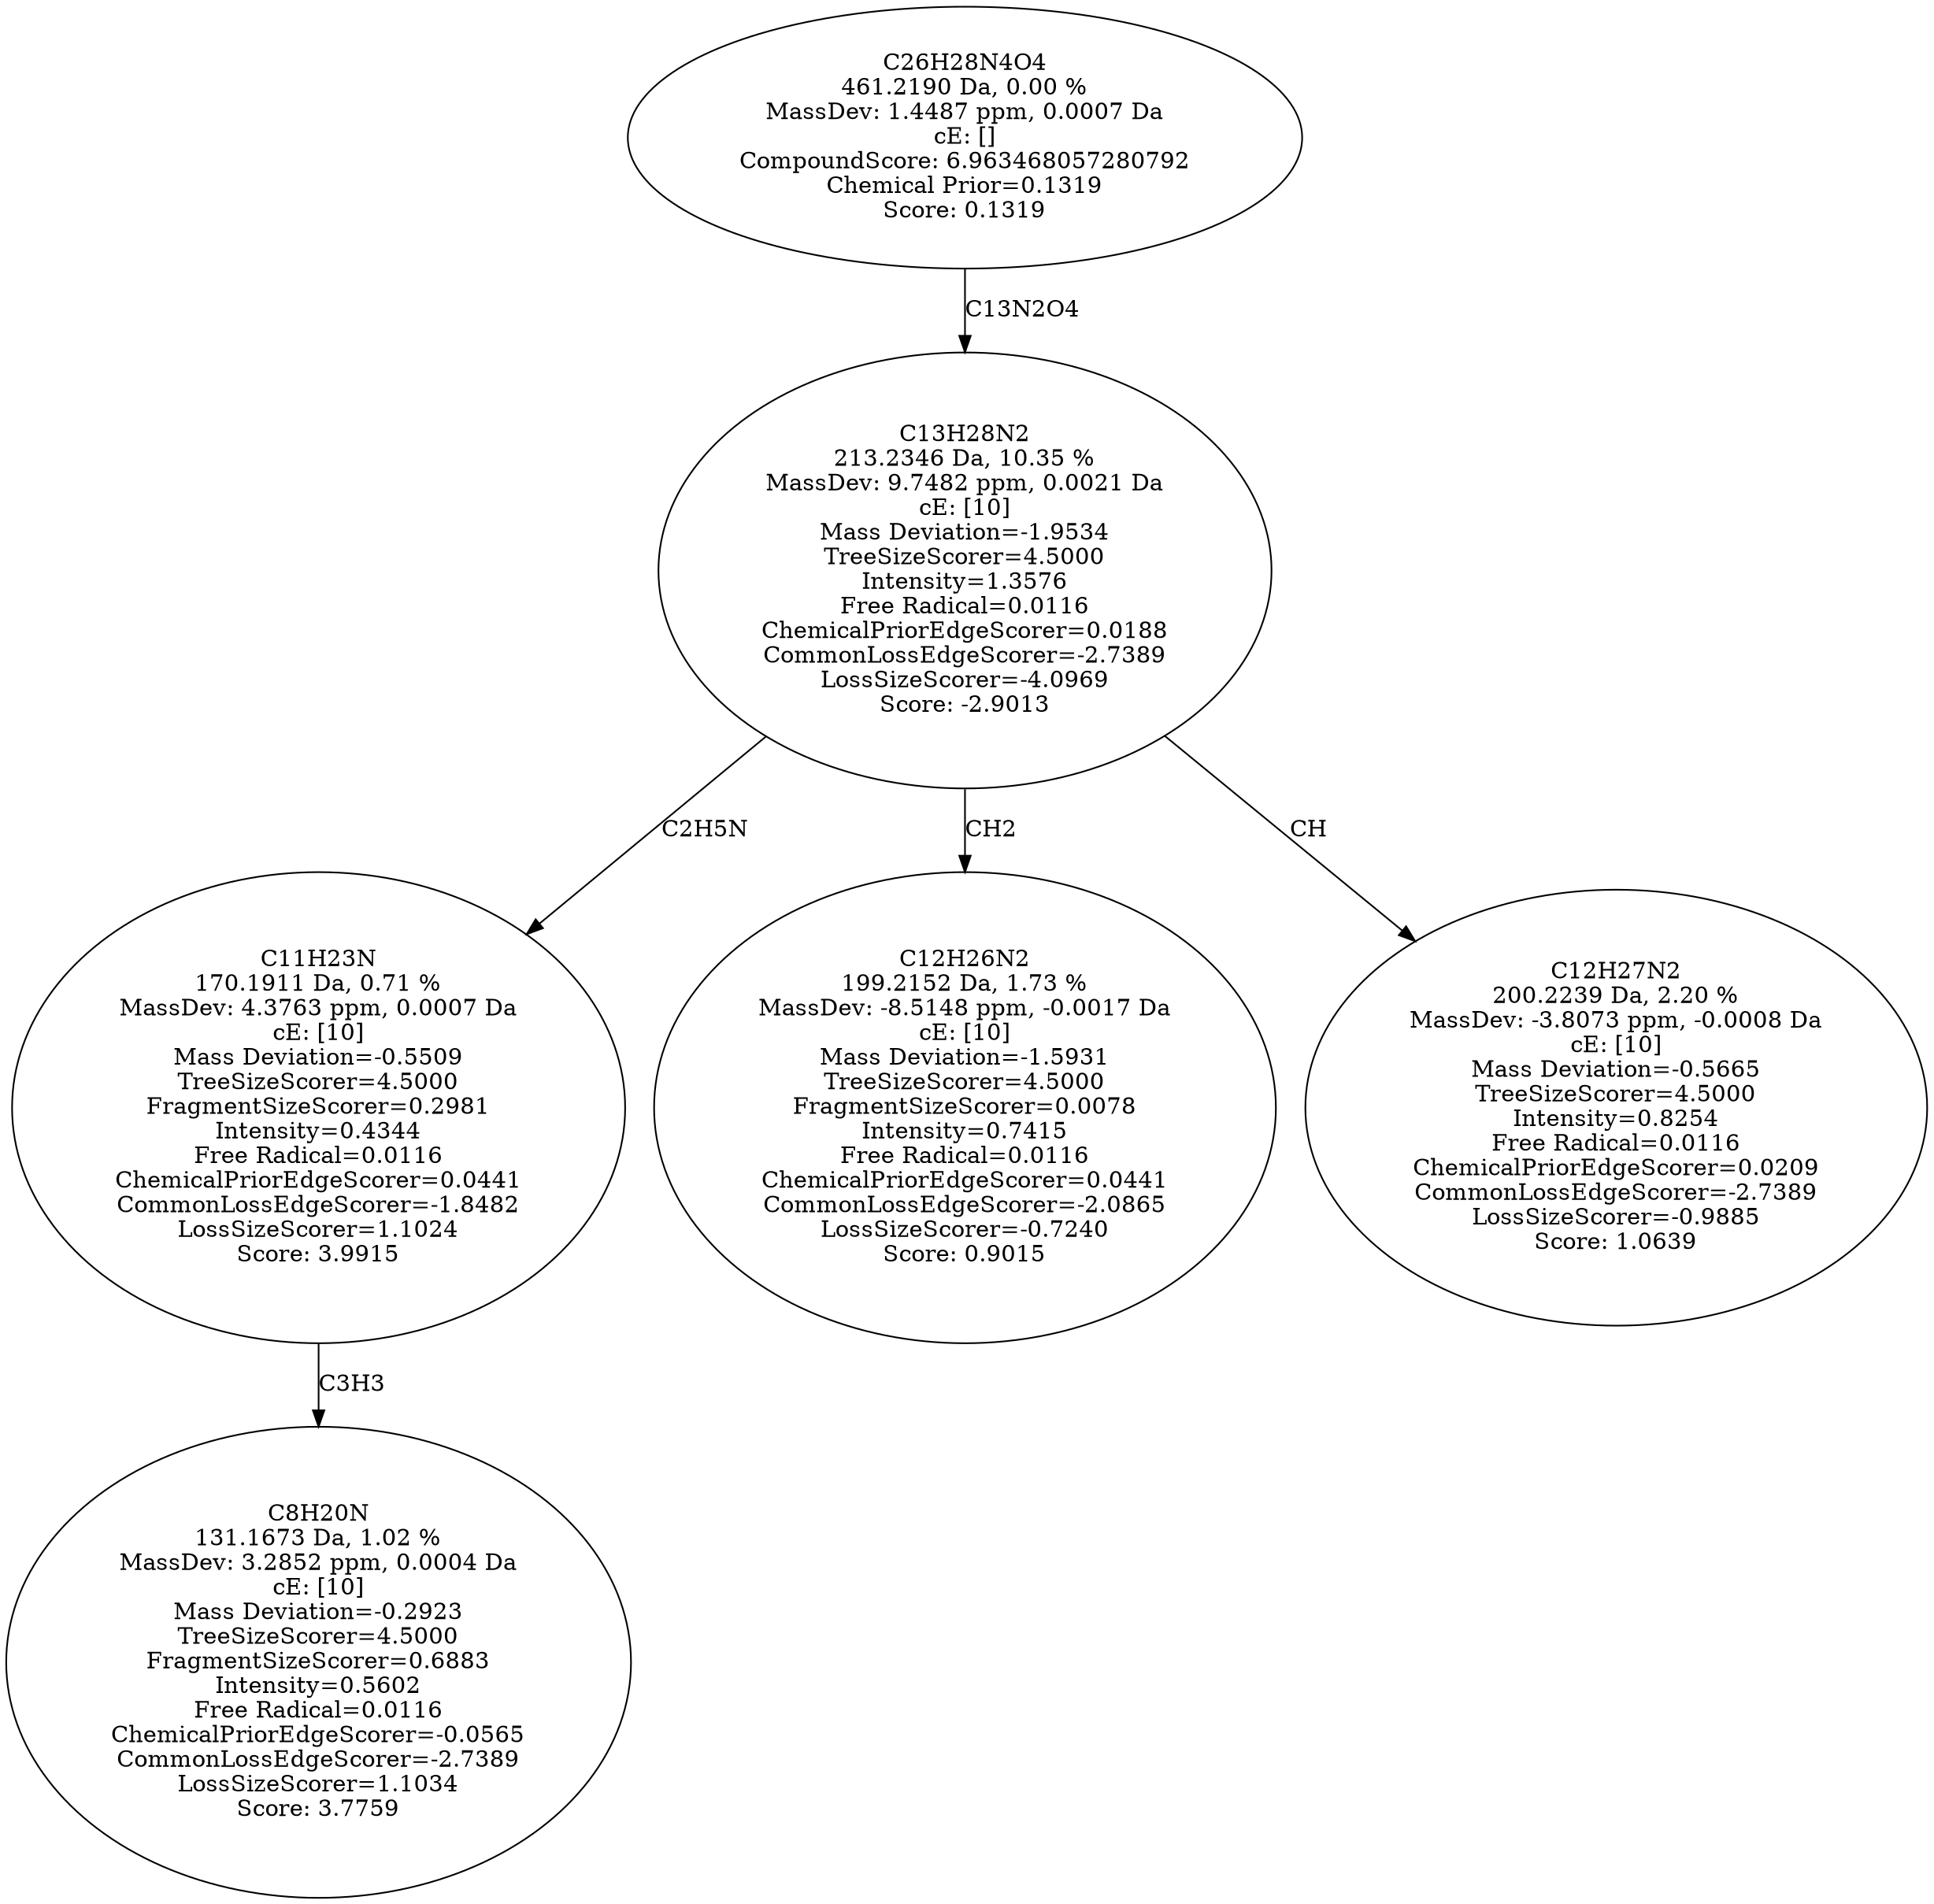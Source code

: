 strict digraph {
v1 [label="C8H20N\n131.1673 Da, 1.02 %\nMassDev: 3.2852 ppm, 0.0004 Da\ncE: [10]\nMass Deviation=-0.2923\nTreeSizeScorer=4.5000\nFragmentSizeScorer=0.6883\nIntensity=0.5602\nFree Radical=0.0116\nChemicalPriorEdgeScorer=-0.0565\nCommonLossEdgeScorer=-2.7389\nLossSizeScorer=1.1034\nScore: 3.7759"];
v2 [label="C11H23N\n170.1911 Da, 0.71 %\nMassDev: 4.3763 ppm, 0.0007 Da\ncE: [10]\nMass Deviation=-0.5509\nTreeSizeScorer=4.5000\nFragmentSizeScorer=0.2981\nIntensity=0.4344\nFree Radical=0.0116\nChemicalPriorEdgeScorer=0.0441\nCommonLossEdgeScorer=-1.8482\nLossSizeScorer=1.1024\nScore: 3.9915"];
v3 [label="C12H26N2\n199.2152 Da, 1.73 %\nMassDev: -8.5148 ppm, -0.0017 Da\ncE: [10]\nMass Deviation=-1.5931\nTreeSizeScorer=4.5000\nFragmentSizeScorer=0.0078\nIntensity=0.7415\nFree Radical=0.0116\nChemicalPriorEdgeScorer=0.0441\nCommonLossEdgeScorer=-2.0865\nLossSizeScorer=-0.7240\nScore: 0.9015"];
v4 [label="C12H27N2\n200.2239 Da, 2.20 %\nMassDev: -3.8073 ppm, -0.0008 Da\ncE: [10]\nMass Deviation=-0.5665\nTreeSizeScorer=4.5000\nIntensity=0.8254\nFree Radical=0.0116\nChemicalPriorEdgeScorer=0.0209\nCommonLossEdgeScorer=-2.7389\nLossSizeScorer=-0.9885\nScore: 1.0639"];
v5 [label="C13H28N2\n213.2346 Da, 10.35 %\nMassDev: 9.7482 ppm, 0.0021 Da\ncE: [10]\nMass Deviation=-1.9534\nTreeSizeScorer=4.5000\nIntensity=1.3576\nFree Radical=0.0116\nChemicalPriorEdgeScorer=0.0188\nCommonLossEdgeScorer=-2.7389\nLossSizeScorer=-4.0969\nScore: -2.9013"];
v6 [label="C26H28N4O4\n461.2190 Da, 0.00 %\nMassDev: 1.4487 ppm, 0.0007 Da\ncE: []\nCompoundScore: 6.963468057280792\nChemical Prior=0.1319\nScore: 0.1319"];
v2 -> v1 [label="C3H3"];
v5 -> v2 [label="C2H5N"];
v5 -> v3 [label="CH2"];
v5 -> v4 [label="CH"];
v6 -> v5 [label="C13N2O4"];
}